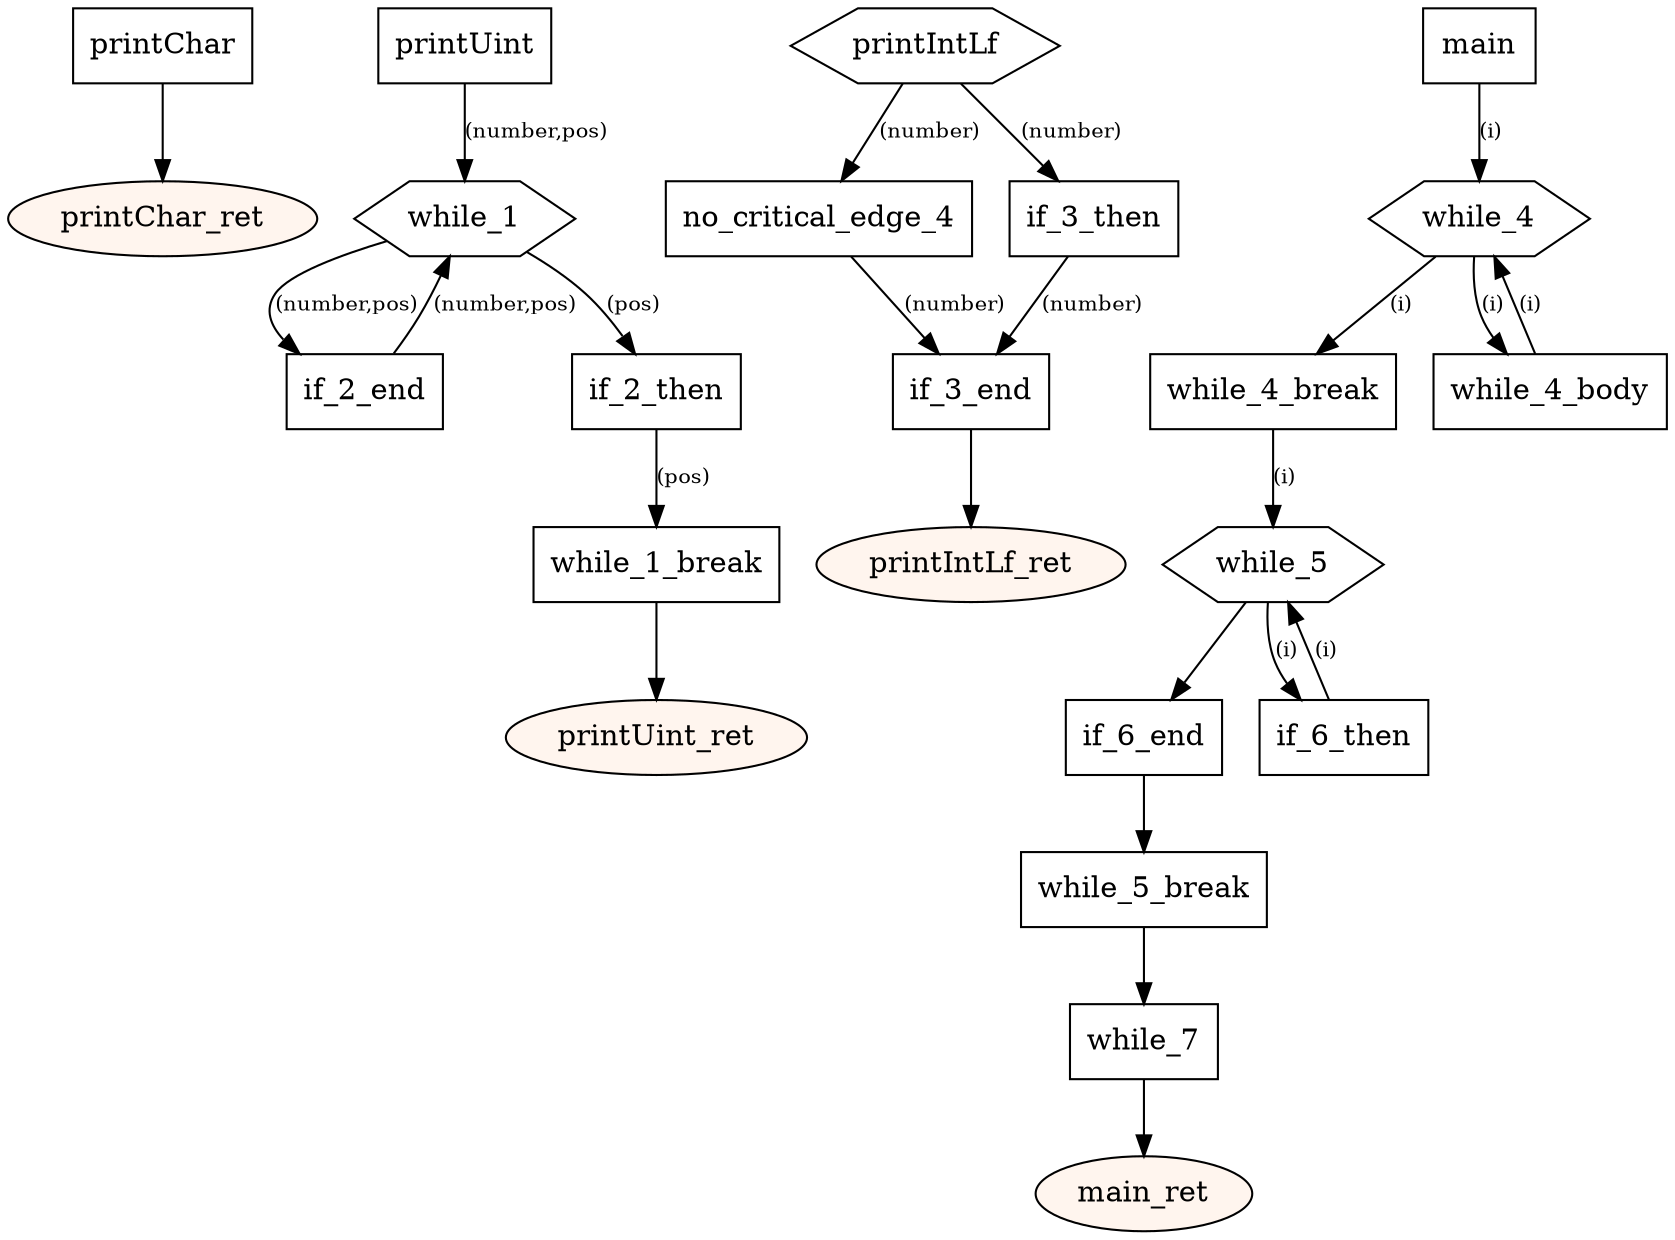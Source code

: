digraph program {
	edge[fontsize="10pt"];
	subgraph fn_printChar {
		BasicBlock_0_printChar [label="printChar",shape=box];
		BasicBlock_0_printChar -> BasicBlock_0_printChar_ret;
		BasicBlock_0_printChar_ret [label="printChar_ret",shape=oval,style=filled,fillcolor="#fff5ee"];
	}
	subgraph fn_printUint {
		BasicBlock_1_printUint [label="printUint",shape=box];
		BasicBlock_1_printUint -> BasicBlock_1_while_1 [label="(number,pos)"];
		BasicBlock_1_while_1 [label="while_1",shape=hexagon];
		BasicBlock_1_while_1 -> BasicBlock_1_if_2_end [label="(number,pos)"];
		BasicBlock_1_while_1 -> BasicBlock_1_if_2_then [label="(pos)"];
		BasicBlock_1_if_2_then [label="if_2_then",shape=box];
		BasicBlock_1_if_2_then -> BasicBlock_1_while_1_break [label="(pos)"];
		BasicBlock_1_while_1_break [label="while_1_break",shape=box];
		BasicBlock_1_while_1_break -> BasicBlock_1_printUint_ret;
		BasicBlock_1_if_2_end [label="if_2_end",shape=box];
		BasicBlock_1_if_2_end -> BasicBlock_1_while_1 [label="(number,pos)"];
		BasicBlock_1_printUint_ret [label="printUint_ret",shape=oval,style=filled,fillcolor="#fff5ee"];
	}
	subgraph fn_printIntLf {
		BasicBlock_2_printIntLf [label="printIntLf",shape=hexagon];
		BasicBlock_2_printIntLf -> BasicBlock_2_no_critical_edge_4 [label="(number)"];
		BasicBlock_2_printIntLf -> BasicBlock_2_if_3_then [label="(number)"];
		BasicBlock_2_if_3_then [label="if_3_then",shape=box];
		BasicBlock_2_if_3_then -> BasicBlock_2_if_3_end [label="(number)"];
		BasicBlock_2_no_critical_edge_4 [label="no_critical_edge_4",shape=box];
		BasicBlock_2_no_critical_edge_4 -> BasicBlock_2_if_3_end [label="(number)"];
		BasicBlock_2_if_3_end [label="if_3_end",shape=box];
		BasicBlock_2_if_3_end -> BasicBlock_2_printIntLf_ret;
		BasicBlock_2_printIntLf_ret [label="printIntLf_ret",shape=oval,style=filled,fillcolor="#fff5ee"];
	}
	subgraph fn_main {
		BasicBlock_3_main [label="main",shape=box];
		BasicBlock_3_main -> BasicBlock_3_while_4 [label="(i)"];
		BasicBlock_3_while_4 [label="while_4",shape=hexagon];
		BasicBlock_3_while_4 -> BasicBlock_3_while_4_break [label="(i)"];
		BasicBlock_3_while_4 -> BasicBlock_3_while_4_body [label="(i)"];
		BasicBlock_3_while_4_body [label="while_4_body",shape=box];
		BasicBlock_3_while_4_body -> BasicBlock_3_while_4 [label="(i)"];
		BasicBlock_3_while_4_break [label="while_4_break",shape=box];
		BasicBlock_3_while_4_break -> BasicBlock_3_while_5 [label="(i)"];
		BasicBlock_3_while_5 [label="while_5",shape=hexagon];
		BasicBlock_3_while_5 -> BasicBlock_3_if_6_end;
		BasicBlock_3_while_5 -> BasicBlock_3_if_6_then [label="(i)"];
		BasicBlock_3_if_6_then [label="if_6_then",shape=box];
		BasicBlock_3_if_6_then -> BasicBlock_3_while_5 [label="(i)"];
		BasicBlock_3_if_6_end [label="if_6_end",shape=box];
		BasicBlock_3_if_6_end -> BasicBlock_3_while_5_break;
		BasicBlock_3_while_5_break [label="while_5_break",shape=box];
		BasicBlock_3_while_5_break -> BasicBlock_3_while_7;
		BasicBlock_3_while_7 [label="while_7",shape=box];
		BasicBlock_3_while_7 -> BasicBlock_3_main_ret;
		BasicBlock_3_main_ret [label="main_ret",shape=oval,style=filled,fillcolor="#fff5ee"];
	}
}
